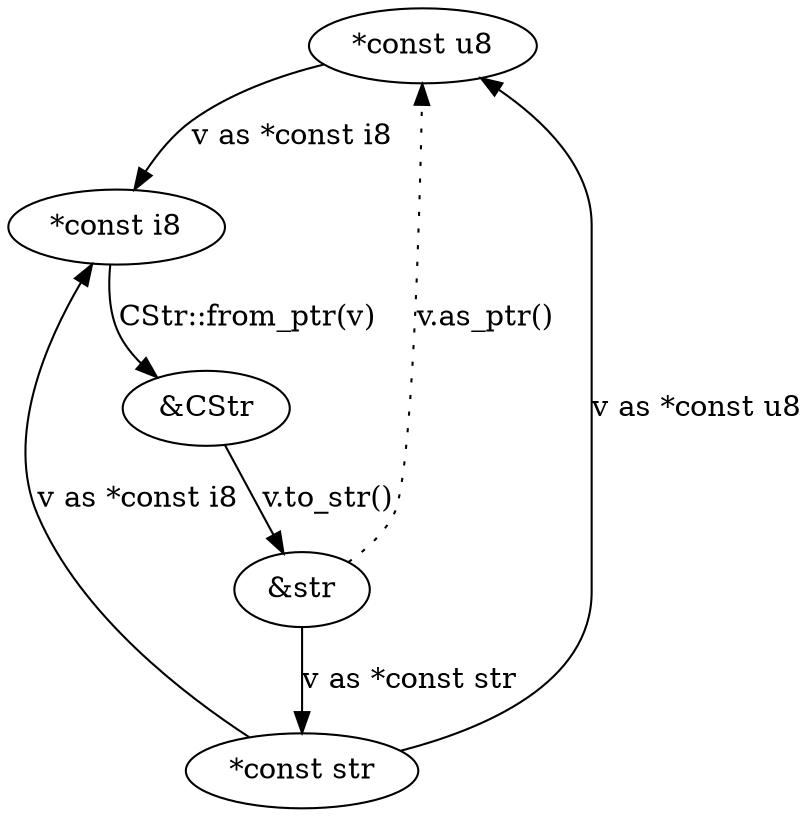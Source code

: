 digraph {
  "*const u8" -> "*const i8" [label="v as *const i8"]
  "*const i8" -> "&CStr" [label="CStr::from_ptr(v)"]
  "&CStr" -> "&str" [label="v.to_str()"]
  "&str" -> "*const str" [label="v as *const str"]
  "*const str" -> "*const u8" [label="v as *const u8"]
  "*const str" -> "*const i8" [label="v as *const i8"]

  "&str" -> "*const u8" [label="v.as_ptr()", style="dotted"]
}
